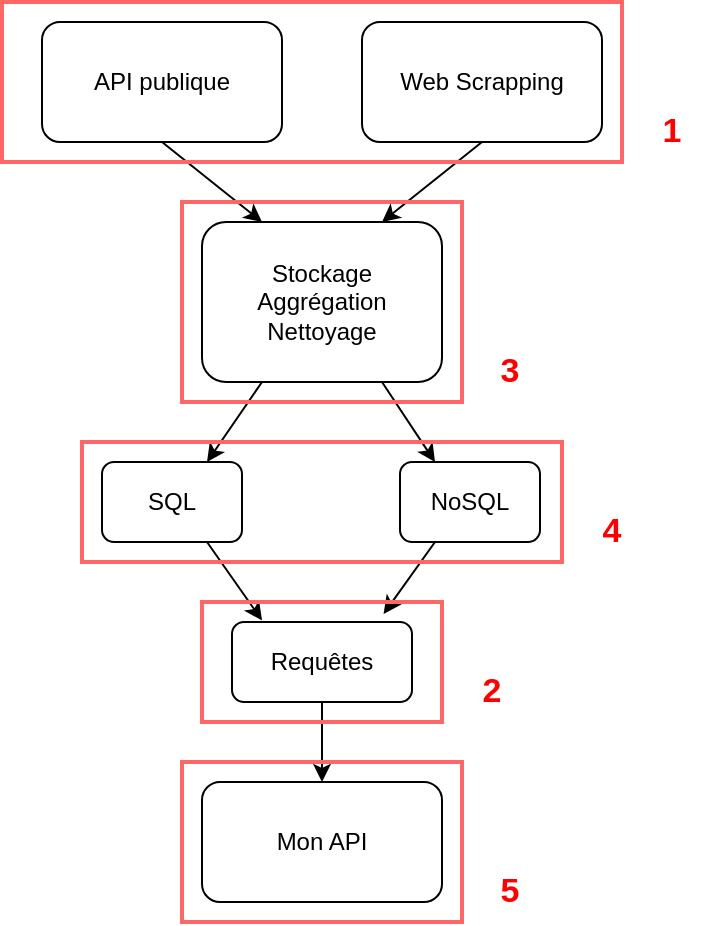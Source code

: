 <mxfile version="26.0.11">
  <diagram name="Page-1" id="5rLp6xjTCe0kxzZpEM4s">
    <mxGraphModel dx="1050" dy="530" grid="1" gridSize="10" guides="1" tooltips="1" connect="1" arrows="1" fold="1" page="1" pageScale="1" pageWidth="827" pageHeight="1169" math="0" shadow="0">
      <root>
        <mxCell id="0" />
        <mxCell id="1" parent="0" />
        <mxCell id="XYKvKg4-RM_z0EVxym5r-1" value="Web Scrapping" style="rounded=1;whiteSpace=wrap;html=1;" vertex="1" parent="1">
          <mxGeometry x="360" y="20" width="120" height="60" as="geometry" />
        </mxCell>
        <mxCell id="XYKvKg4-RM_z0EVxym5r-2" value="API publique" style="rounded=1;whiteSpace=wrap;html=1;" vertex="1" parent="1">
          <mxGeometry x="200" y="20" width="120" height="60" as="geometry" />
        </mxCell>
        <mxCell id="XYKvKg4-RM_z0EVxym5r-3" value="Stockage&lt;br&gt;Aggrégation&lt;br&gt;Nettoyage" style="rounded=1;whiteSpace=wrap;html=1;" vertex="1" parent="1">
          <mxGeometry x="280" y="120" width="120" height="80" as="geometry" />
        </mxCell>
        <mxCell id="XYKvKg4-RM_z0EVxym5r-6" value="" style="endArrow=classic;html=1;rounded=0;entryX=0.75;entryY=0;entryDx=0;entryDy=0;exitX=0.5;exitY=1;exitDx=0;exitDy=0;" edge="1" parent="1" source="XYKvKg4-RM_z0EVxym5r-1" target="XYKvKg4-RM_z0EVxym5r-3">
          <mxGeometry width="50" height="50" relative="1" as="geometry">
            <mxPoint x="420" y="110" as="sourcePoint" />
            <mxPoint x="440" y="250" as="targetPoint" />
          </mxGeometry>
        </mxCell>
        <mxCell id="XYKvKg4-RM_z0EVxym5r-7" value="" style="endArrow=classic;html=1;rounded=0;entryX=0.25;entryY=0;entryDx=0;entryDy=0;exitX=0.5;exitY=1;exitDx=0;exitDy=0;" edge="1" parent="1" source="XYKvKg4-RM_z0EVxym5r-2" target="XYKvKg4-RM_z0EVxym5r-3">
          <mxGeometry width="50" height="50" relative="1" as="geometry">
            <mxPoint x="310" y="150" as="sourcePoint" />
            <mxPoint x="359" y="199" as="targetPoint" />
          </mxGeometry>
        </mxCell>
        <mxCell id="XYKvKg4-RM_z0EVxym5r-10" value="SQL" style="rounded=1;whiteSpace=wrap;html=1;" vertex="1" parent="1">
          <mxGeometry x="230" y="240" width="70" height="40" as="geometry" />
        </mxCell>
        <mxCell id="XYKvKg4-RM_z0EVxym5r-11" value="NoSQL" style="rounded=1;whiteSpace=wrap;html=1;" vertex="1" parent="1">
          <mxGeometry x="379" y="240" width="70" height="40" as="geometry" />
        </mxCell>
        <mxCell id="XYKvKg4-RM_z0EVxym5r-12" value="Requêtes" style="rounded=1;whiteSpace=wrap;html=1;" vertex="1" parent="1">
          <mxGeometry x="295" y="320" width="90" height="40" as="geometry" />
        </mxCell>
        <mxCell id="XYKvKg4-RM_z0EVxym5r-13" value="" style="endArrow=classic;html=1;rounded=0;exitX=0.25;exitY=1;exitDx=0;exitDy=0;entryX=0.75;entryY=0;entryDx=0;entryDy=0;" edge="1" parent="1" source="XYKvKg4-RM_z0EVxym5r-3" target="XYKvKg4-RM_z0EVxym5r-10">
          <mxGeometry width="50" height="50" relative="1" as="geometry">
            <mxPoint x="390" y="300" as="sourcePoint" />
            <mxPoint x="440" y="250" as="targetPoint" />
          </mxGeometry>
        </mxCell>
        <mxCell id="XYKvKg4-RM_z0EVxym5r-14" value="" style="endArrow=classic;html=1;rounded=0;exitX=0.75;exitY=1;exitDx=0;exitDy=0;entryX=0.25;entryY=0;entryDx=0;entryDy=0;" edge="1" parent="1" source="XYKvKg4-RM_z0EVxym5r-3" target="XYKvKg4-RM_z0EVxym5r-11">
          <mxGeometry width="50" height="50" relative="1" as="geometry">
            <mxPoint x="320" y="270" as="sourcePoint" />
            <mxPoint x="293" y="310" as="targetPoint" />
          </mxGeometry>
        </mxCell>
        <mxCell id="XYKvKg4-RM_z0EVxym5r-15" value="Mon API" style="rounded=1;whiteSpace=wrap;html=1;" vertex="1" parent="1">
          <mxGeometry x="280" y="400" width="120" height="60" as="geometry" />
        </mxCell>
        <mxCell id="XYKvKg4-RM_z0EVxym5r-16" value="" style="endArrow=classic;html=1;rounded=0;exitX=0.5;exitY=1;exitDx=0;exitDy=0;entryX=0.5;entryY=0;entryDx=0;entryDy=0;" edge="1" parent="1" source="XYKvKg4-RM_z0EVxym5r-12" target="XYKvKg4-RM_z0EVxym5r-15">
          <mxGeometry width="50" height="50" relative="1" as="geometry">
            <mxPoint x="390" y="300" as="sourcePoint" />
            <mxPoint x="440" y="250" as="targetPoint" />
          </mxGeometry>
        </mxCell>
        <mxCell id="XYKvKg4-RM_z0EVxym5r-17" value="" style="endArrow=classic;html=1;rounded=0;exitX=0.75;exitY=1;exitDx=0;exitDy=0;entryX=0.167;entryY=-0.02;entryDx=0;entryDy=0;entryPerimeter=0;" edge="1" parent="1" source="XYKvKg4-RM_z0EVxym5r-10" target="XYKvKg4-RM_z0EVxym5r-12">
          <mxGeometry width="50" height="50" relative="1" as="geometry">
            <mxPoint x="390" y="300" as="sourcePoint" />
            <mxPoint x="440" y="250" as="targetPoint" />
          </mxGeometry>
        </mxCell>
        <mxCell id="XYKvKg4-RM_z0EVxym5r-18" value="" style="endArrow=classic;html=1;rounded=0;exitX=0.25;exitY=1;exitDx=0;exitDy=0;entryX=0.842;entryY=-0.1;entryDx=0;entryDy=0;entryPerimeter=0;" edge="1" parent="1" source="XYKvKg4-RM_z0EVxym5r-11" target="XYKvKg4-RM_z0EVxym5r-12">
          <mxGeometry width="50" height="50" relative="1" as="geometry">
            <mxPoint x="540" y="340" as="sourcePoint" />
            <mxPoint x="590" y="290" as="targetPoint" />
          </mxGeometry>
        </mxCell>
        <mxCell id="XYKvKg4-RM_z0EVxym5r-19" value="" style="rounded=0;whiteSpace=wrap;html=1;fillColor=none;strokeColor=#FF6666;gradientColor=#FFCCCC;gradientDirection=radial;strokeWidth=2;" vertex="1" parent="1">
          <mxGeometry x="180" y="10" width="310" height="80" as="geometry" />
        </mxCell>
        <mxCell id="XYKvKg4-RM_z0EVxym5r-20" value="" style="rounded=0;whiteSpace=wrap;html=1;fillColor=none;strokeColor=#FF6666;gradientColor=#FFCCCC;gradientDirection=radial;strokeWidth=2;" vertex="1" parent="1">
          <mxGeometry x="270" y="110" width="140" height="100" as="geometry" />
        </mxCell>
        <mxCell id="XYKvKg4-RM_z0EVxym5r-21" value="" style="rounded=0;whiteSpace=wrap;html=1;fillColor=none;strokeColor=#FF6666;gradientColor=#FFCCCC;gradientDirection=radial;strokeWidth=2;" vertex="1" parent="1">
          <mxGeometry x="220" y="230" width="240" height="60" as="geometry" />
        </mxCell>
        <mxCell id="XYKvKg4-RM_z0EVxym5r-22" value="" style="rounded=0;whiteSpace=wrap;html=1;fillColor=none;strokeColor=#FF6666;gradientColor=#FFCCCC;gradientDirection=radial;strokeWidth=2;" vertex="1" parent="1">
          <mxGeometry x="280" y="310" width="120" height="60" as="geometry" />
        </mxCell>
        <mxCell id="XYKvKg4-RM_z0EVxym5r-23" value="" style="rounded=0;whiteSpace=wrap;html=1;fillColor=none;strokeColor=#FF6666;gradientColor=#FFCCCC;gradientDirection=radial;strokeWidth=2;" vertex="1" parent="1">
          <mxGeometry x="270" y="390" width="140" height="80" as="geometry" />
        </mxCell>
        <mxCell id="XYKvKg4-RM_z0EVxym5r-24" value="&lt;font style=&quot;font-size: 17px; color: rgb(255, 0, 0);&quot;&gt;&lt;b&gt;1&lt;/b&gt;&lt;/font&gt;" style="rounded=0;whiteSpace=wrap;html=1;fillColor=none;strokeColor=none;" vertex="1" parent="1">
          <mxGeometry x="500" y="60" width="30" height="30" as="geometry" />
        </mxCell>
        <mxCell id="XYKvKg4-RM_z0EVxym5r-25" value="&lt;font style=&quot;font-size: 17px; color: rgb(255, 0, 0);&quot;&gt;&lt;b&gt;2&lt;/b&gt;&lt;/font&gt;" style="rounded=0;whiteSpace=wrap;html=1;fillColor=none;strokeColor=none;" vertex="1" parent="1">
          <mxGeometry x="410" y="340" width="30" height="30" as="geometry" />
        </mxCell>
        <mxCell id="XYKvKg4-RM_z0EVxym5r-26" value="&lt;font style=&quot;font-size: 17px; color: rgb(255, 0, 0);&quot;&gt;&lt;b&gt;3&lt;/b&gt;&lt;/font&gt;" style="rounded=0;whiteSpace=wrap;html=1;fillColor=none;strokeColor=none;" vertex="1" parent="1">
          <mxGeometry x="419" y="180" width="30" height="30" as="geometry" />
        </mxCell>
        <mxCell id="XYKvKg4-RM_z0EVxym5r-27" value="&lt;font style=&quot;font-size: 17px; color: rgb(255, 0, 0);&quot;&gt;&lt;b&gt;4&lt;/b&gt;&lt;/font&gt;" style="rounded=0;whiteSpace=wrap;html=1;fillColor=none;strokeColor=none;" vertex="1" parent="1">
          <mxGeometry x="470" y="260" width="30" height="30" as="geometry" />
        </mxCell>
        <mxCell id="XYKvKg4-RM_z0EVxym5r-28" value="&lt;font style=&quot;font-size: 17px; color: rgb(255, 0, 0);&quot;&gt;&lt;b&gt;5&lt;/b&gt;&lt;/font&gt;" style="rounded=0;whiteSpace=wrap;html=1;fillColor=none;strokeColor=none;" vertex="1" parent="1">
          <mxGeometry x="419" y="440" width="30" height="30" as="geometry" />
        </mxCell>
      </root>
    </mxGraphModel>
  </diagram>
</mxfile>
